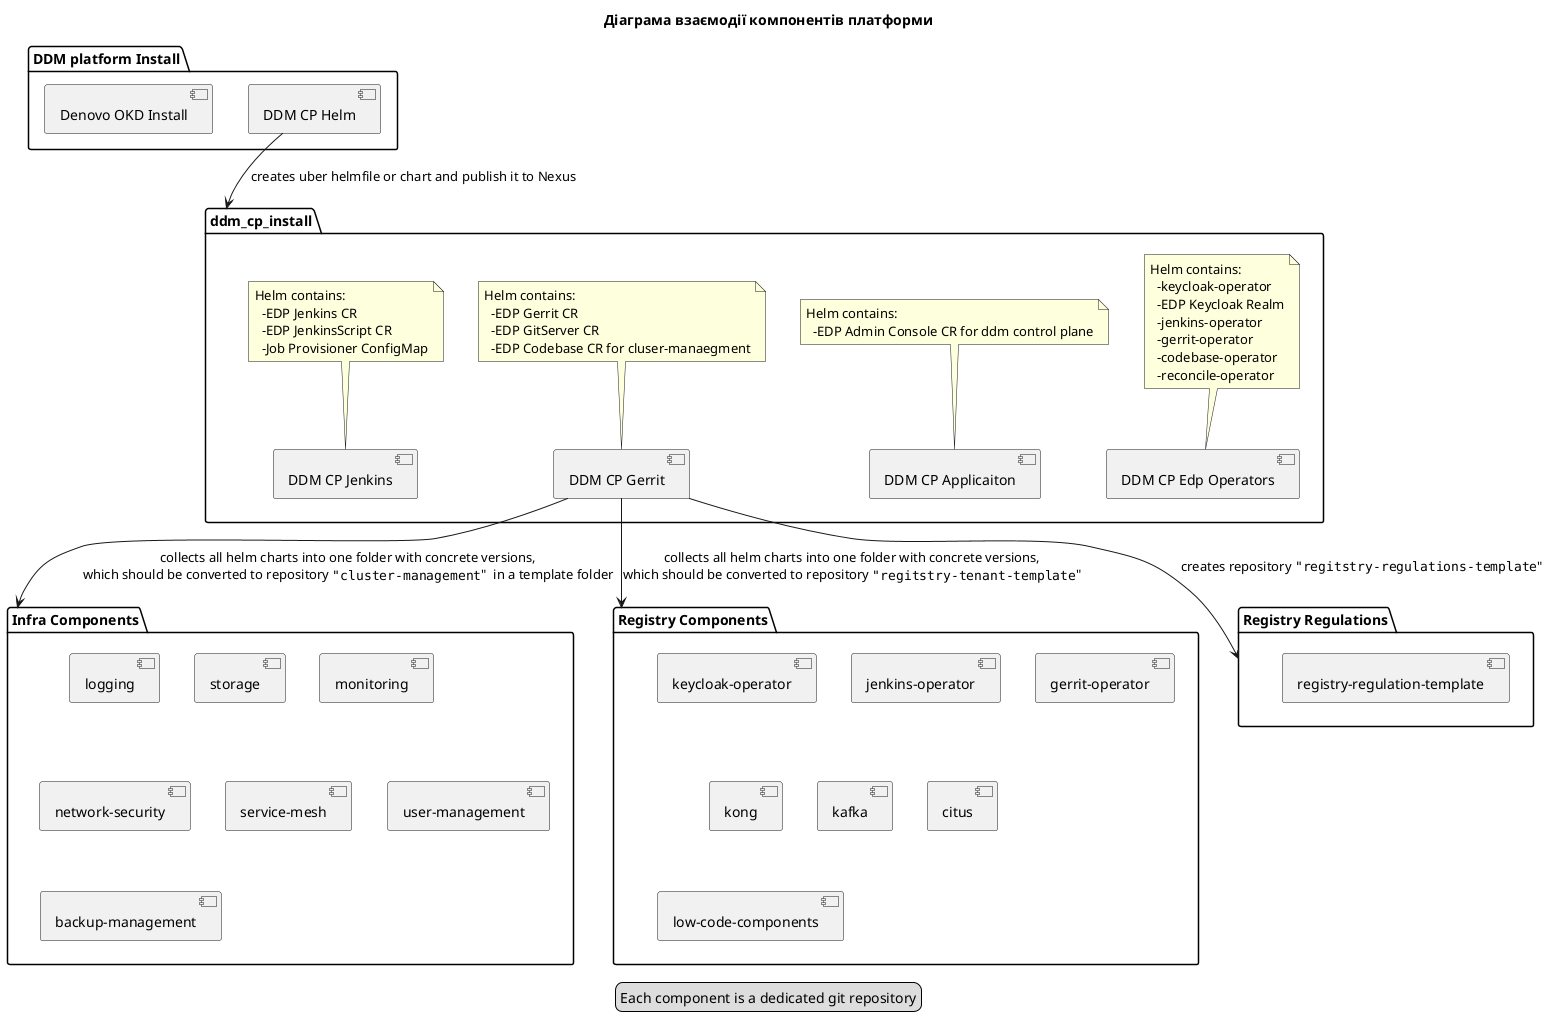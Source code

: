 @startuml

title Діаграма взаємодії компонентів платформи

package "DDM platform Install" as ddm_platrom_install{
  [Denovo OKD Install] as denovo_okd_install
  [DDM CP Helm] as ddm_cp_helm
}
ddm_cp_helm -down-> ddm_cp_install: creates uber helmfile or chart and publish it to Nexus

package "DDM Control Plane (CP) install" as ddm_cp_install {
  [DDM CP Edp Operators] as ddm_cp_edp_operators
  note top of ddm_cp_edp_operators
    Helm contains:
      -keycloak-operator
      -EDP Keycloak Realm
      -jenkins-operator
      -gerrit-operator
      -codebase-operator
      -reconcile-operator
  end note
  [DDM CP Applicaiton] as ddm_cp_app
  note top of ddm_cp_app
    Helm contains:
      -EDP Admin Console CR for ddm control plane
  end note
  [DDM CP Gerrit] as ddm_gerrit
  note top of ddm_gerrit
    Helm contains:
      -EDP Gerrit CR
      -EDP GitServer CR
      -EDP Codebase CR for cluser-manaegment
  end note
  [DDM CP Jenkins] as ddm_jenkins
  note top of ddm_jenkins
    Helm contains:
      -EDP Jenkins CR
      -EDP JenkinsScript CR
      -Job Provisioner ConfigMap
  end note
}

package "Infra Components" as infra_components {
  [logging]
  [storage]
  [monitoring]
  [network-security]
  [service-mesh]
  [user-management]
  [backup-management]
}

denovo_okd_install -[hidden]down-> ddm_cp_install
ddm_gerrit -down-> infra_components : collects all helm charts into one folder with concrete versions,\nwhich should be converted to repository """cluster-management"""  in a template folder

package "Registry Components" as registry_components {
  [keycloak-operator]
  [jenkins-operator]
  [gerrit-operator]
  [kong]
  [kafka]
  [citus]
  [low-code-components]
}

ddm_gerrit -down-> registry_components : collects all helm charts into one folder with concrete versions,\nwhich should be converted to repository """regitstry-tenant-template"""

package "Registry Regulations" as registry_regulations {
  [registry-regulation-template]
}

ddm_gerrit -down-> registry_regulations : creates repository """regitstry-regulations-template"""

legend
 Each component is a dedicated git repository
end legend

@enduml